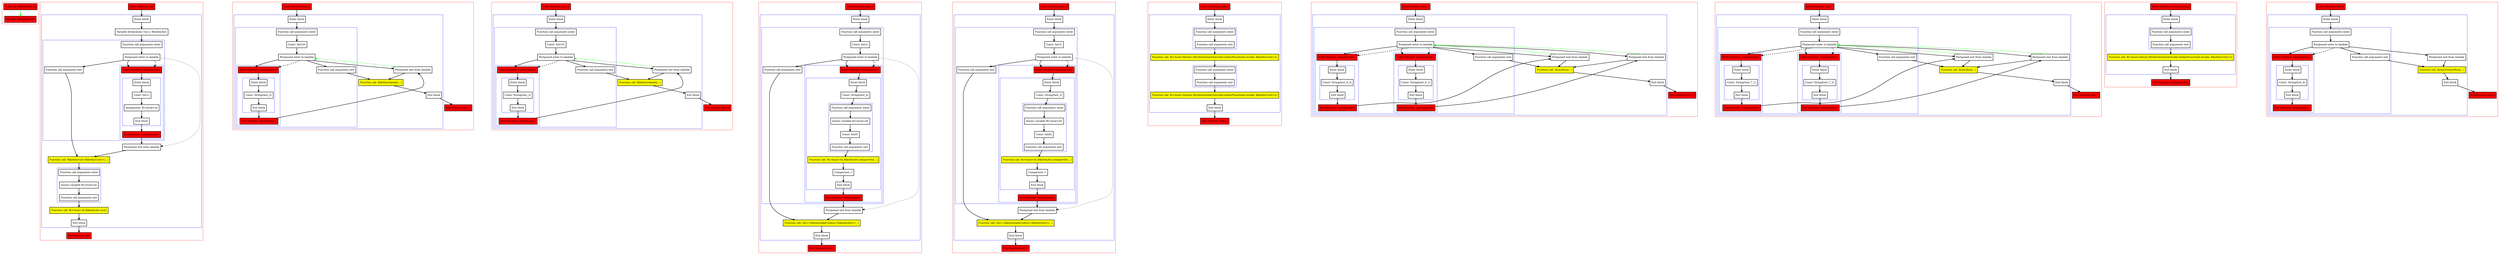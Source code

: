 digraph callsInPlace_kt {
    graph [nodesep=3]
    node [shape=box penwidth=2]
    edge [penwidth=2]

    subgraph cluster_0 {
        color=red
        0 [label="Enter file callsInPlace.kt" style="filled" fillcolor=red];
        1 [label="Exit file callsInPlace.kt" style="filled" fillcolor=red];
    }
    0 -> {1} [color=green];

    subgraph cluster_1 {
        color=red
        2 [label="Enter function test" style="filled" fillcolor=red];
        subgraph cluster_2 {
            color=blue
            3 [label="Enter block"];
            4 [label="Variable declaration: lval x: R|kotlin/Int|"];
            subgraph cluster_3 {
                color=blue
                5 [label="Function call arguments enter"];
                6 [label="Postponed enter to lambda"];
                subgraph cluster_4 {
                    color=blue
                    7 [label="Enter function <anonymous>" style="filled" fillcolor=red];
                    subgraph cluster_5 {
                        color=blue
                        8 [label="Enter block"];
                        9 [label="Const: Int(1)"];
                        10 [label="Assignment: R|<local>/x|"];
                        11 [label="Exit block"];
                    }
                    12 [label="Exit function <anonymous>" style="filled" fillcolor=red];
                }
                13 [label="Function call arguments exit"];
            }
            14 [label="Postponed exit from lambda"];
            15 [label="Function call: R|kotlin/run|<R|kotlin/Unit|>(...)" style="filled" fillcolor=yellow];
            subgraph cluster_6 {
                color=blue
                16 [label="Function call arguments enter"];
                17 [label="Access variable R|<local>/x|"];
                18 [label="Function call arguments exit"];
            }
            19 [label="Function call: R|<local>/x|.R|kotlin/Int.inc|()" style="filled" fillcolor=yellow];
            20 [label="Exit block"];
        }
        21 [label="Exit function test" style="filled" fillcolor=red];
    }
    2 -> {3};
    3 -> {4};
    4 -> {5};
    5 -> {6};
    6 -> {7 13};
    6 -> {14} [style=dotted];
    6 -> {7} [style=dashed];
    7 -> {8};
    8 -> {9};
    9 -> {10};
    10 -> {11};
    11 -> {12};
    12 -> {14};
    13 -> {15};
    14 -> {15};
    15 -> {16};
    16 -> {17};
    17 -> {18};
    18 -> {19};
    19 -> {20};
    20 -> {21};

    subgraph cluster_7 {
        color=red
        22 [label="Enter function test_2" style="filled" fillcolor=red];
        subgraph cluster_8 {
            color=blue
            23 [label="Enter block"];
            subgraph cluster_9 {
                color=blue
                24 [label="Function call arguments enter"];
                25 [label="Const: Int(10)"];
                26 [label="Postponed enter to lambda"];
                subgraph cluster_10 {
                    color=blue
                    27 [label="Enter function <anonymous>" style="filled" fillcolor=red];
                    subgraph cluster_11 {
                        color=blue
                        28 [label="Enter block"];
                        29 [label="Const: String(test_2)"];
                        30 [label="Exit block"];
                    }
                    31 [label="Exit function <anonymous>" style="filled" fillcolor=red];
                }
                32 [label="Function call arguments exit"];
            }
            33 [label="Postponed exit from lambda"];
            34 [label="Function call: R|kotlin/repeat|(...)" style="filled" fillcolor=yellow];
            35 [label="Exit block"];
        }
        36 [label="Exit function test_2" style="filled" fillcolor=red];
    }
    22 -> {23};
    23 -> {24};
    24 -> {25};
    25 -> {26};
    26 -> {27 32 33};
    26 -> {27} [style=dashed];
    27 -> {28};
    28 -> {29};
    29 -> {30};
    30 -> {31};
    31 -> {33};
    32 -> {34};
    33 -> {34};
    33 -> {26} [color=green style=dashed];
    34 -> {35};
    35 -> {36};

    subgraph cluster_12 {
        color=red
        37 [label="Enter function test_3" style="filled" fillcolor=red];
        subgraph cluster_13 {
            color=blue
            38 [label="Enter block"];
            subgraph cluster_14 {
                color=blue
                39 [label="Function call arguments enter"];
                40 [label="Const: Int(10)"];
                41 [label="Postponed enter to lambda"];
                subgraph cluster_15 {
                    color=blue
                    42 [label="Enter function <anonymous>" style="filled" fillcolor=red];
                    subgraph cluster_16 {
                        color=blue
                        43 [label="Enter block"];
                        44 [label="Const: String(test_3)"];
                        45 [label="Exit block"];
                    }
                    46 [label="Exit function <anonymous>" style="filled" fillcolor=red];
                }
                47 [label="Function call arguments exit"];
            }
            48 [label="Postponed exit from lambda"];
            49 [label="Function call: R|kotlin/repeat|(...)" style="filled" fillcolor=yellow];
            50 [label="Exit block"];
        }
        51 [label="Exit function test_3" style="filled" fillcolor=red];
    }
    37 -> {38};
    38 -> {39};
    39 -> {40};
    40 -> {41};
    41 -> {42 47 48};
    41 -> {42} [style=dashed];
    42 -> {43};
    43 -> {44};
    44 -> {45};
    45 -> {46};
    46 -> {48};
    47 -> {49};
    48 -> {49};
    48 -> {41} [color=green style=dashed];
    49 -> {50};
    50 -> {51};

    subgraph cluster_17 {
        color=red
        52 [label="Enter function test_4" style="filled" fillcolor=red];
        subgraph cluster_18 {
            color=blue
            53 [label="Enter block"];
            subgraph cluster_19 {
                color=blue
                54 [label="Function call arguments enter"];
                55 [label="Const: Int(1)"];
                56 [label="Postponed enter to lambda"];
                subgraph cluster_20 {
                    color=blue
                    57 [label="Enter function <anonymous>" style="filled" fillcolor=red];
                    subgraph cluster_21 {
                        color=blue
                        58 [label="Enter block"];
                        59 [label="Const: String(test_4)"];
                        subgraph cluster_22 {
                            color=blue
                            60 [label="Function call arguments enter"];
                            61 [label="Access variable R|<local>/it|"];
                            62 [label="Const: Int(0)"];
                            63 [label="Function call arguments exit"];
                        }
                        64 [label="Function call: R|<local>/it|.R|kotlin/Int.compareTo|(...)" style="filled" fillcolor=yellow];
                        65 [label="Comparison >"];
                        66 [label="Exit block"];
                    }
                    67 [label="Exit function <anonymous>" style="filled" fillcolor=red];
                }
                68 [label="Function call arguments exit"];
            }
            69 [label="Postponed exit from lambda"];
            70 [label="Function call: Int(1).R|kotlin/takeUnless|<R|kotlin/Int|>(...)" style="filled" fillcolor=yellow];
            71 [label="Exit block"];
        }
        72 [label="Exit function test_4" style="filled" fillcolor=red];
    }
    52 -> {53};
    53 -> {54};
    54 -> {55};
    55 -> {56};
    56 -> {57 68};
    56 -> {69} [style=dotted];
    56 -> {57} [style=dashed];
    57 -> {58};
    58 -> {59};
    59 -> {60};
    60 -> {61};
    61 -> {62};
    62 -> {63};
    63 -> {64};
    64 -> {65};
    65 -> {66};
    66 -> {67};
    67 -> {69};
    68 -> {70};
    69 -> {70};
    70 -> {71};
    71 -> {72};

    subgraph cluster_23 {
        color=red
        73 [label="Enter function test_5" style="filled" fillcolor=red];
        subgraph cluster_24 {
            color=blue
            74 [label="Enter block"];
            subgraph cluster_25 {
                color=blue
                75 [label="Function call arguments enter"];
                76 [label="Const: Int(1)"];
                77 [label="Postponed enter to lambda"];
                subgraph cluster_26 {
                    color=blue
                    78 [label="Enter function <anonymous>" style="filled" fillcolor=red];
                    subgraph cluster_27 {
                        color=blue
                        79 [label="Enter block"];
                        80 [label="Const: String(test_5)"];
                        subgraph cluster_28 {
                            color=blue
                            81 [label="Function call arguments enter"];
                            82 [label="Access variable R|<local>/it|"];
                            83 [label="Const: Int(0)"];
                            84 [label="Function call arguments exit"];
                        }
                        85 [label="Function call: R|<local>/it|.R|kotlin/Int.compareTo|(...)" style="filled" fillcolor=yellow];
                        86 [label="Comparison >"];
                        87 [label="Exit block"];
                    }
                    88 [label="Exit function <anonymous>" style="filled" fillcolor=red];
                }
                89 [label="Function call arguments exit"];
            }
            90 [label="Postponed exit from lambda"];
            91 [label="Function call: Int(1).R|kotlin/takeUnless|<R|kotlin/Int|>(...)" style="filled" fillcolor=yellow];
            92 [label="Exit block"];
        }
        93 [label="Exit function test_5" style="filled" fillcolor=red];
    }
    73 -> {74};
    74 -> {75};
    75 -> {76};
    76 -> {77};
    77 -> {78 89};
    77 -> {90} [style=dotted];
    77 -> {78} [style=dashed];
    78 -> {79};
    79 -> {80};
    80 -> {81};
    81 -> {82};
    82 -> {83};
    83 -> {84};
    84 -> {85};
    85 -> {86};
    86 -> {87};
    87 -> {88};
    88 -> {90};
    89 -> {91};
    90 -> {91};
    91 -> {92};
    92 -> {93};

    subgraph cluster_29 {
        color=red
        94 [label="Enter function myRun" style="filled" fillcolor=red];
        subgraph cluster_30 {
            color=blue
            95 [label="Enter block"];
            subgraph cluster_31 {
                color=blue
                96 [label="Function call arguments enter"];
                97 [label="Function call arguments exit"];
            }
            98 [label="Function call: R|<local>/block1|.R|SubstitutionOverride<kotlin/Function0.invoke: R|kotlin/Unit|>|()" style="filled" fillcolor=yellow];
            subgraph cluster_32 {
                color=blue
                99 [label="Function call arguments enter"];
                100 [label="Function call arguments exit"];
            }
            101 [label="Function call: R|<local>/block2|.R|SubstitutionOverride<kotlin/Function0.invoke: R|kotlin/Unit|>|()" style="filled" fillcolor=yellow];
            102 [label="Exit block"];
        }
        103 [label="Exit function myRun" style="filled" fillcolor=red];
    }
    94 -> {95};
    95 -> {96};
    96 -> {97};
    97 -> {98};
    98 -> {99};
    99 -> {100};
    100 -> {101};
    101 -> {102};
    102 -> {103};

    subgraph cluster_33 {
        color=red
        104 [label="Enter function test_6" style="filled" fillcolor=red];
        subgraph cluster_34 {
            color=blue
            105 [label="Enter block"];
            subgraph cluster_35 {
                color=blue
                106 [label="Function call arguments enter"];
                107 [label="Postponed enter to lambda"];
                subgraph cluster_36 {
                    color=blue
                    108 [label="Enter function <anonymous>" style="filled" fillcolor=red];
                    subgraph cluster_37 {
                        color=blue
                        109 [label="Enter block"];
                        110 [label="Const: String(test_6_2)"];
                        111 [label="Exit block"];
                    }
                    112 [label="Exit function <anonymous>" style="filled" fillcolor=red];
                }
                subgraph cluster_38 {
                    color=blue
                    113 [label="Enter function <anonymous>" style="filled" fillcolor=red];
                    subgraph cluster_39 {
                        color=blue
                        114 [label="Enter block"];
                        115 [label="Const: String(test_6_1)"];
                        116 [label="Exit block"];
                    }
                    117 [label="Exit function <anonymous>" style="filled" fillcolor=red];
                }
                118 [label="Function call arguments exit"];
            }
            119 [label="Postponed exit from lambda"];
            120 [label="Postponed exit from lambda"];
            121 [label="Function call: R|/myRun|(...)" style="filled" fillcolor=yellow];
            122 [label="Exit block"];
        }
        123 [label="Exit function test_6" style="filled" fillcolor=red];
    }
    104 -> {105};
    105 -> {106};
    106 -> {107};
    107 -> {108 113 118 119 120};
    107 -> {108 113} [style=dashed];
    108 -> {109};
    109 -> {110};
    110 -> {111};
    111 -> {112};
    112 -> {119};
    113 -> {114};
    114 -> {115};
    115 -> {116};
    116 -> {117};
    117 -> {120};
    118 -> {121};
    119 -> {121};
    119 -> {107} [color=green style=dashed];
    120 -> {121};
    120 -> {107} [color=green style=dashed];
    121 -> {122};
    122 -> {123};

    subgraph cluster_40 {
        color=red
        124 [label="Enter function test_7" style="filled" fillcolor=red];
        subgraph cluster_41 {
            color=blue
            125 [label="Enter block"];
            subgraph cluster_42 {
                color=blue
                126 [label="Function call arguments enter"];
                127 [label="Postponed enter to lambda"];
                subgraph cluster_43 {
                    color=blue
                    128 [label="Enter function <anonymous>" style="filled" fillcolor=red];
                    subgraph cluster_44 {
                        color=blue
                        129 [label="Enter block"];
                        130 [label="Const: String(test_7_1)"];
                        131 [label="Exit block"];
                    }
                    132 [label="Exit function <anonymous>" style="filled" fillcolor=red];
                }
                subgraph cluster_45 {
                    color=blue
                    133 [label="Enter function <anonymous>" style="filled" fillcolor=red];
                    subgraph cluster_46 {
                        color=blue
                        134 [label="Enter block"];
                        135 [label="Const: String(test_7_2)"];
                        136 [label="Exit block"];
                    }
                    137 [label="Exit function <anonymous>" style="filled" fillcolor=red];
                }
                138 [label="Function call arguments exit"];
            }
            139 [label="Postponed exit from lambda"];
            140 [label="Postponed exit from lambda"];
            141 [label="Function call: R|/myRun|(...)" style="filled" fillcolor=yellow];
            142 [label="Exit block"];
        }
        143 [label="Exit function test_7" style="filled" fillcolor=red];
    }
    124 -> {125};
    125 -> {126};
    126 -> {127};
    127 -> {128 133 138 139 140};
    127 -> {128 133} [style=dashed];
    128 -> {129};
    129 -> {130};
    130 -> {131};
    131 -> {132};
    132 -> {139};
    133 -> {134};
    134 -> {135};
    135 -> {136};
    136 -> {137};
    137 -> {140};
    138 -> {141};
    139 -> {141};
    139 -> {127} [color=green style=dashed];
    140 -> {141};
    140 -> {127} [color=green style=dashed];
    141 -> {142};
    142 -> {143};

    subgraph cluster_47 {
        color=red
        144 [label="Enter function myDummyRun" style="filled" fillcolor=red];
        subgraph cluster_48 {
            color=blue
            145 [label="Enter block"];
            subgraph cluster_49 {
                color=blue
                146 [label="Function call arguments enter"];
                147 [label="Function call arguments exit"];
            }
            148 [label="Function call: R|<local>/block|.R|SubstitutionOverride<kotlin/Function0.invoke: R|kotlin/Unit|>|()" style="filled" fillcolor=yellow];
            149 [label="Exit block"];
        }
        150 [label="Exit function myDummyRun" style="filled" fillcolor=red];
    }
    144 -> {145};
    145 -> {146};
    146 -> {147};
    147 -> {148};
    148 -> {149};
    149 -> {150};

    subgraph cluster_50 {
        color=red
        151 [label="Enter function test_8" style="filled" fillcolor=red];
        subgraph cluster_51 {
            color=blue
            152 [label="Enter block"];
            subgraph cluster_52 {
                color=blue
                153 [label="Function call arguments enter"];
                154 [label="Postponed enter to lambda"];
                subgraph cluster_53 {
                    color=blue
                    155 [label="Enter function <anonymous>" style="filled" fillcolor=red];
                    subgraph cluster_54 {
                        color=blue
                        156 [label="Enter block"];
                        157 [label="Const: String(test_8)"];
                        158 [label="Exit block"];
                    }
                    159 [label="Exit function <anonymous>" style="filled" fillcolor=red];
                }
                160 [label="Function call arguments exit"];
            }
            161 [label="Postponed exit from lambda"];
            162 [label="Function call: R|/myDummyRun|(...)" style="filled" fillcolor=yellow];
            163 [label="Exit block"];
        }
        164 [label="Exit function test_8" style="filled" fillcolor=red];
    }
    151 -> {152};
    152 -> {153};
    153 -> {154};
    154 -> {155 160 161};
    154 -> {155} [style=dashed];
    155 -> {156};
    156 -> {157};
    157 -> {158};
    158 -> {159};
    160 -> {162};
    161 -> {162};
    162 -> {163};
    163 -> {164};

}
